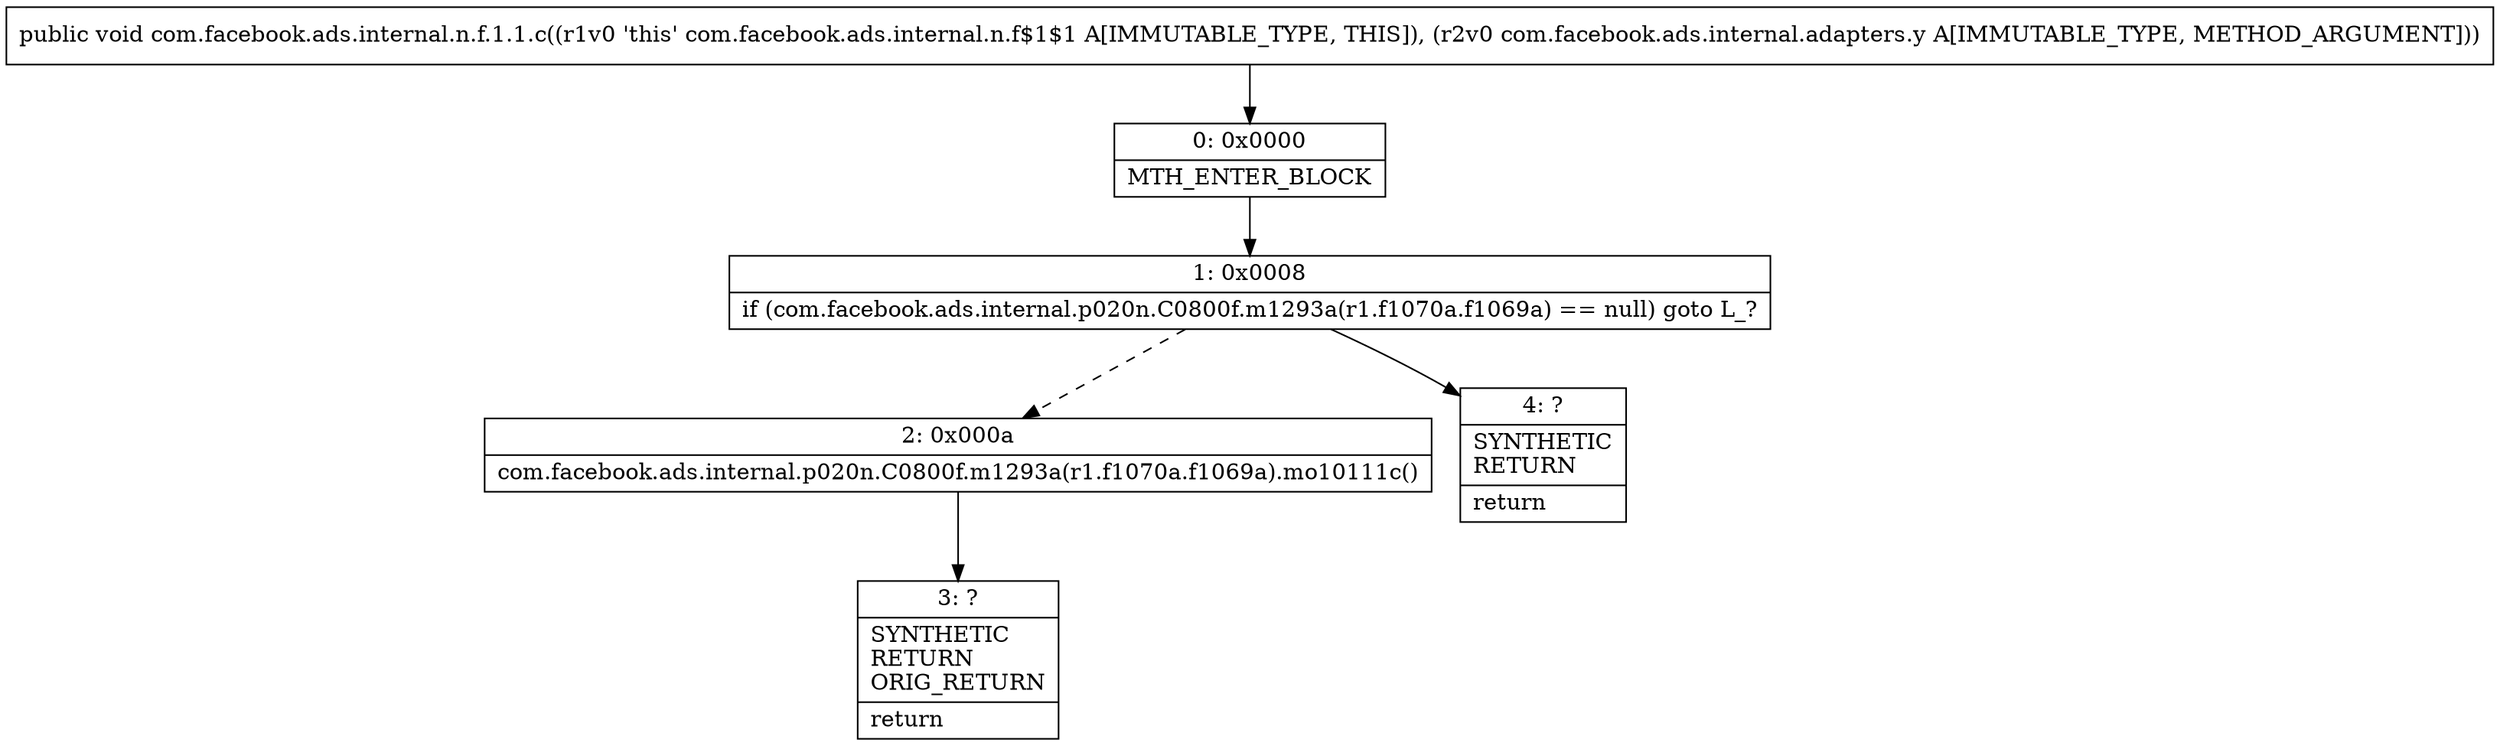 digraph "CFG forcom.facebook.ads.internal.n.f.1.1.c(Lcom\/facebook\/ads\/internal\/adapters\/y;)V" {
Node_0 [shape=record,label="{0\:\ 0x0000|MTH_ENTER_BLOCK\l}"];
Node_1 [shape=record,label="{1\:\ 0x0008|if (com.facebook.ads.internal.p020n.C0800f.m1293a(r1.f1070a.f1069a) == null) goto L_?\l}"];
Node_2 [shape=record,label="{2\:\ 0x000a|com.facebook.ads.internal.p020n.C0800f.m1293a(r1.f1070a.f1069a).mo10111c()\l}"];
Node_3 [shape=record,label="{3\:\ ?|SYNTHETIC\lRETURN\lORIG_RETURN\l|return\l}"];
Node_4 [shape=record,label="{4\:\ ?|SYNTHETIC\lRETURN\l|return\l}"];
MethodNode[shape=record,label="{public void com.facebook.ads.internal.n.f.1.1.c((r1v0 'this' com.facebook.ads.internal.n.f$1$1 A[IMMUTABLE_TYPE, THIS]), (r2v0 com.facebook.ads.internal.adapters.y A[IMMUTABLE_TYPE, METHOD_ARGUMENT])) }"];
MethodNode -> Node_0;
Node_0 -> Node_1;
Node_1 -> Node_2[style=dashed];
Node_1 -> Node_4;
Node_2 -> Node_3;
}

